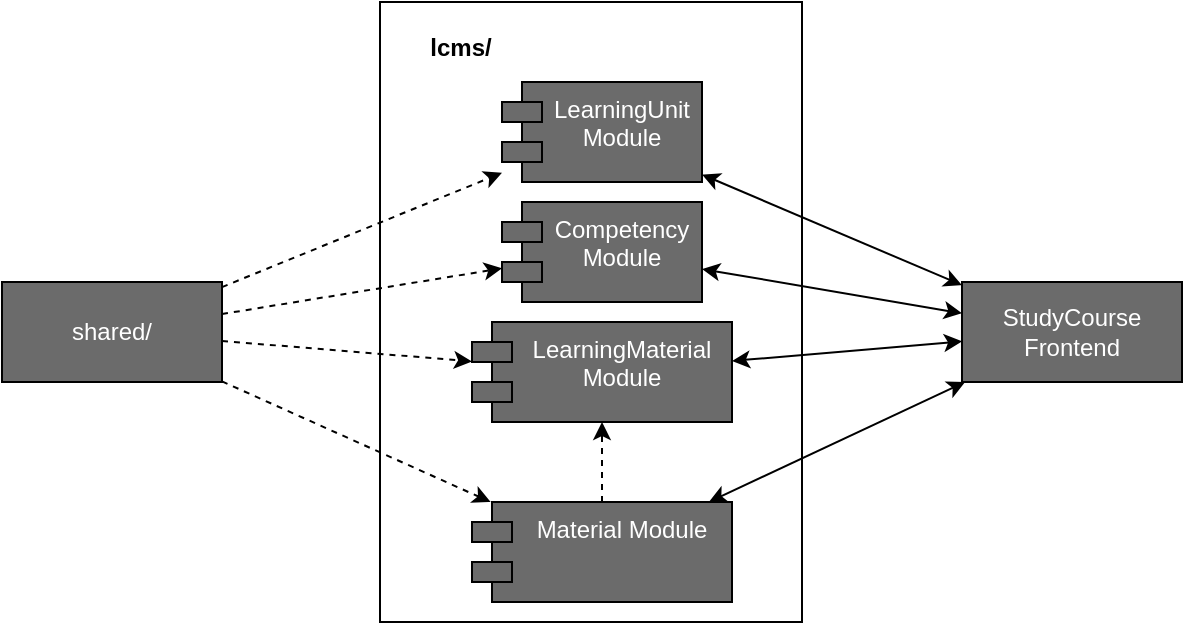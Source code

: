 <mxfile version="26.0.1">
  <diagram name="Page-1" id="ljUszbjchGsLxsh-cLAg">
    <mxGraphModel dx="989" dy="524" grid="1" gridSize="10" guides="1" tooltips="1" connect="1" arrows="1" fold="1" page="1" pageScale="1" pageWidth="827" pageHeight="1169" math="0" shadow="0">
      <root>
        <mxCell id="0" />
        <mxCell id="1" parent="0" />
        <mxCell id="97Sr_ZFzPPw2p4PArQE4-1" value="" style="rounded=0;whiteSpace=wrap;html=1;" vertex="1" parent="1">
          <mxGeometry x="229" y="230" width="211" height="310" as="geometry" />
        </mxCell>
        <mxCell id="97Sr_ZFzPPw2p4PArQE4-2" value="lcms/" style="text;align=center;fontStyle=1;verticalAlign=middle;spacingLeft=3;spacingRight=3;strokeColor=none;rotatable=0;points=[[0,0.5],[1,0.5]];portConstraint=eastwest;html=1;" vertex="1" parent="1">
          <mxGeometry x="229" y="240" width="80" height="26" as="geometry" />
        </mxCell>
        <mxCell id="97Sr_ZFzPPw2p4PArQE4-3" value="LearningUnit Module" style="shape=module;align=left;spacingLeft=20;align=center;verticalAlign=top;whiteSpace=wrap;html=1;fillColor=#6B6B6B;fontColor=#FFFFFF;" vertex="1" parent="1">
          <mxGeometry x="290" y="270" width="100" height="50" as="geometry" />
        </mxCell>
        <mxCell id="97Sr_ZFzPPw2p4PArQE4-4" value="Competency Module" style="shape=module;align=left;spacingLeft=20;align=center;verticalAlign=top;whiteSpace=wrap;html=1;fillColor=#6B6B6B;fontColor=#FFFFFF;" vertex="1" parent="1">
          <mxGeometry x="290" y="330" width="100" height="50" as="geometry" />
        </mxCell>
        <mxCell id="97Sr_ZFzPPw2p4PArQE4-16" style="rounded=0;orthogonalLoop=1;jettySize=auto;html=1;startArrow=classic;startFill=1;" edge="1" parent="1" source="97Sr_ZFzPPw2p4PArQE4-5" target="97Sr_ZFzPPw2p4PArQE4-8">
          <mxGeometry relative="1" as="geometry" />
        </mxCell>
        <mxCell id="97Sr_ZFzPPw2p4PArQE4-5" value="LearningMaterial Module" style="shape=module;align=left;spacingLeft=20;align=center;verticalAlign=top;whiteSpace=wrap;html=1;fillColor=#6B6B6B;fontColor=#FFFFFF;" vertex="1" parent="1">
          <mxGeometry x="275" y="390" width="130" height="50" as="geometry" />
        </mxCell>
        <mxCell id="97Sr_ZFzPPw2p4PArQE4-9" style="edgeStyle=orthogonalEdgeStyle;rounded=0;orthogonalLoop=1;jettySize=auto;html=1;dashed=1;" edge="1" parent="1" source="97Sr_ZFzPPw2p4PArQE4-6" target="97Sr_ZFzPPw2p4PArQE4-5">
          <mxGeometry relative="1" as="geometry" />
        </mxCell>
        <mxCell id="97Sr_ZFzPPw2p4PArQE4-6" value="Material Module" style="shape=module;align=left;spacingLeft=20;align=center;verticalAlign=top;whiteSpace=wrap;html=1;fillColor=#6B6B6B;fontColor=#FFFFFF;" vertex="1" parent="1">
          <mxGeometry x="275" y="480" width="130" height="50" as="geometry" />
        </mxCell>
        <mxCell id="97Sr_ZFzPPw2p4PArQE4-10" style="rounded=0;orthogonalLoop=1;jettySize=auto;html=1;dashed=1;" edge="1" parent="1" source="97Sr_ZFzPPw2p4PArQE4-7" target="97Sr_ZFzPPw2p4PArQE4-3">
          <mxGeometry relative="1" as="geometry" />
        </mxCell>
        <mxCell id="97Sr_ZFzPPw2p4PArQE4-11" style="rounded=0;orthogonalLoop=1;jettySize=auto;html=1;dashed=1;" edge="1" parent="1" source="97Sr_ZFzPPw2p4PArQE4-7" target="97Sr_ZFzPPw2p4PArQE4-4">
          <mxGeometry relative="1" as="geometry" />
        </mxCell>
        <mxCell id="97Sr_ZFzPPw2p4PArQE4-12" style="rounded=0;orthogonalLoop=1;jettySize=auto;html=1;dashed=1;" edge="1" parent="1" source="97Sr_ZFzPPw2p4PArQE4-7" target="97Sr_ZFzPPw2p4PArQE4-5">
          <mxGeometry relative="1" as="geometry" />
        </mxCell>
        <mxCell id="97Sr_ZFzPPw2p4PArQE4-13" style="rounded=0;orthogonalLoop=1;jettySize=auto;html=1;dashed=1;" edge="1" parent="1" source="97Sr_ZFzPPw2p4PArQE4-7" target="97Sr_ZFzPPw2p4PArQE4-6">
          <mxGeometry relative="1" as="geometry" />
        </mxCell>
        <mxCell id="97Sr_ZFzPPw2p4PArQE4-7" value="shared/" style="html=1;whiteSpace=wrap;fillColor=#6B6B6B;fontColor=#FFFFFF;" vertex="1" parent="1">
          <mxGeometry x="40" y="370" width="110" height="50" as="geometry" />
        </mxCell>
        <mxCell id="97Sr_ZFzPPw2p4PArQE4-14" style="rounded=0;orthogonalLoop=1;jettySize=auto;html=1;startArrow=classic;startFill=1;" edge="1" parent="1" source="97Sr_ZFzPPw2p4PArQE4-8" target="97Sr_ZFzPPw2p4PArQE4-3">
          <mxGeometry relative="1" as="geometry" />
        </mxCell>
        <mxCell id="97Sr_ZFzPPw2p4PArQE4-15" style="rounded=0;orthogonalLoop=1;jettySize=auto;html=1;startArrow=classic;startFill=1;" edge="1" parent="1" source="97Sr_ZFzPPw2p4PArQE4-8" target="97Sr_ZFzPPw2p4PArQE4-4">
          <mxGeometry relative="1" as="geometry" />
        </mxCell>
        <mxCell id="97Sr_ZFzPPw2p4PArQE4-17" style="rounded=0;orthogonalLoop=1;jettySize=auto;html=1;startArrow=classic;startFill=1;" edge="1" parent="1" source="97Sr_ZFzPPw2p4PArQE4-8" target="97Sr_ZFzPPw2p4PArQE4-6">
          <mxGeometry relative="1" as="geometry" />
        </mxCell>
        <mxCell id="97Sr_ZFzPPw2p4PArQE4-8" value="StudyCourse Frontend" style="html=1;whiteSpace=wrap;fillColor=#6B6B6B;fontColor=#FFFFFF;" vertex="1" parent="1">
          <mxGeometry x="520" y="370" width="110" height="50" as="geometry" />
        </mxCell>
      </root>
    </mxGraphModel>
  </diagram>
</mxfile>
